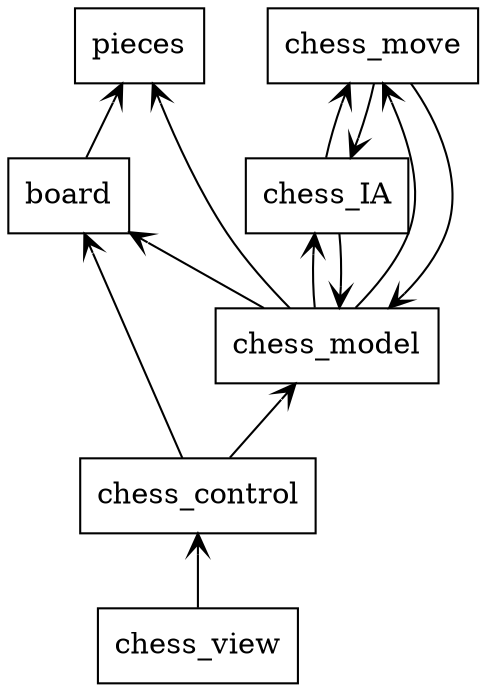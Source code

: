 digraph "packages_teste" {
charset="utf-8"
rankdir=BT
"0" [label="board", shape="box"];
"1" [label="chess_IA", shape="box"];
"2" [label="chess_control", shape="box"];
"3" [label="chess_model", shape="box"];
"4" [label="chess_move", shape="box"];
"5" [label="chess_view", shape="box"];
"6" [label="pieces", shape="box"];
"0" -> "6" [arrowhead="open", arrowtail="none"];
"1" -> "3" [arrowhead="open", arrowtail="none"];
"1" -> "4" [arrowhead="open", arrowtail="none"];
"2" -> "0" [arrowhead="open", arrowtail="none"];
"2" -> "3" [arrowhead="open", arrowtail="none"];
"3" -> "0" [arrowhead="open", arrowtail="none"];
"3" -> "1" [arrowhead="open", arrowtail="none"];
"3" -> "4" [arrowhead="open", arrowtail="none"];
"3" -> "6" [arrowhead="open", arrowtail="none"];
"4" -> "1" [arrowhead="open", arrowtail="none"];
"4" -> "3" [arrowhead="open", arrowtail="none"];
"5" -> "2" [arrowhead="open", arrowtail="none"];
}
